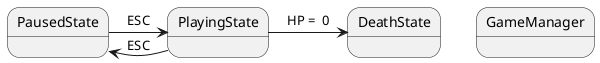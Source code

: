 @startuml state_machine

state GameManager {
}

PausedState -> PlayingState : ESC
PausedState <- PlayingState : ESC

PlayingState -> DeathState : HP =  0

@enduml